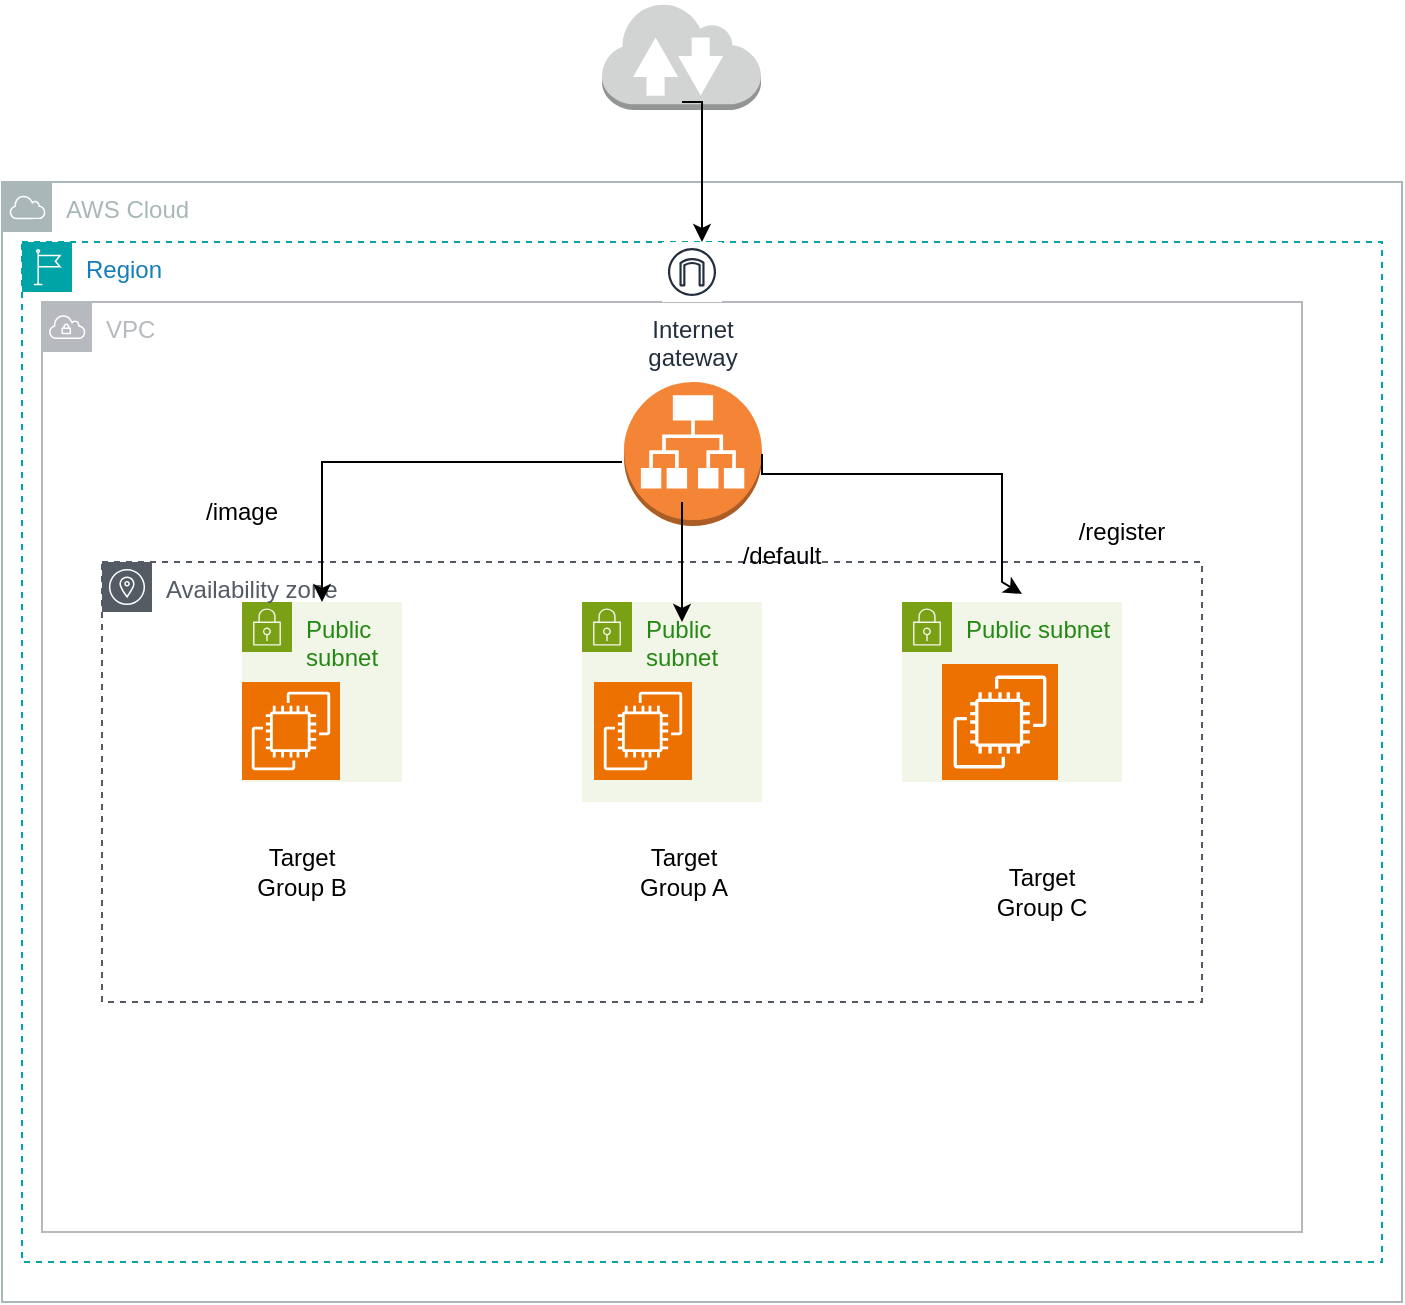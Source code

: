 <mxfile version="27.2.0">
  <diagram name="Page-1" id="JrS7OMd1us_e09A3AtEi">
    <mxGraphModel dx="1025" dy="1586" grid="1" gridSize="10" guides="1" tooltips="1" connect="1" arrows="1" fold="1" page="1" pageScale="1" pageWidth="827" pageHeight="1169" math="0" shadow="0">
      <root>
        <mxCell id="0" />
        <mxCell id="1" parent="0" />
        <mxCell id="SaUjJQl1MqZwvCkhwEu3-2" value="AWS Cloud" style="sketch=0;outlineConnect=0;gradientColor=none;html=1;whiteSpace=wrap;fontSize=12;fontStyle=0;shape=mxgraph.aws4.group;grIcon=mxgraph.aws4.group_aws_cloud;strokeColor=#AAB7B8;fillColor=none;verticalAlign=top;align=left;spacingLeft=30;fontColor=#AAB7B8;dashed=0;" vertex="1" parent="1">
          <mxGeometry x="10" y="-100" width="700" height="560" as="geometry" />
        </mxCell>
        <mxCell id="SaUjJQl1MqZwvCkhwEu3-3" value="VPC" style="sketch=0;outlineConnect=0;gradientColor=none;html=1;whiteSpace=wrap;fontSize=12;fontStyle=0;shape=mxgraph.aws4.group;grIcon=mxgraph.aws4.group_vpc;strokeColor=#B6BABF;fillColor=none;verticalAlign=top;align=left;spacingLeft=30;fontColor=#B6BABF;dashed=0;" vertex="1" parent="1">
          <mxGeometry x="30" y="-40" width="630" height="465" as="geometry" />
        </mxCell>
        <mxCell id="SaUjJQl1MqZwvCkhwEu3-30" value="Region" style="points=[[0,0],[0.25,0],[0.5,0],[0.75,0],[1,0],[1,0.25],[1,0.5],[1,0.75],[1,1],[0.75,1],[0.5,1],[0.25,1],[0,1],[0,0.75],[0,0.5],[0,0.25]];outlineConnect=0;gradientColor=none;html=1;whiteSpace=wrap;fontSize=12;fontStyle=0;container=1;pointerEvents=0;collapsible=0;recursiveResize=0;shape=mxgraph.aws4.group;grIcon=mxgraph.aws4.group_region;strokeColor=#00A4A6;fillColor=none;verticalAlign=top;align=left;spacingLeft=30;fontColor=#147EBA;dashed=1;" vertex="1" parent="1">
          <mxGeometry x="20" y="-70" width="680" height="510" as="geometry" />
        </mxCell>
        <mxCell id="SaUjJQl1MqZwvCkhwEu3-31" value="Internet&#xa;gateway" style="sketch=0;outlineConnect=0;fontColor=#232F3E;gradientColor=none;strokeColor=#232F3E;fillColor=#ffffff;dashed=0;verticalLabelPosition=bottom;verticalAlign=top;align=center;html=1;fontSize=12;fontStyle=0;aspect=fixed;shape=mxgraph.aws4.resourceIcon;resIcon=mxgraph.aws4.internet_gateway;" vertex="1" parent="SaUjJQl1MqZwvCkhwEu3-30">
          <mxGeometry x="320" width="30" height="30" as="geometry" />
        </mxCell>
        <mxCell id="SaUjJQl1MqZwvCkhwEu3-47" value="Public subnet" style="points=[[0,0],[0.25,0],[0.5,0],[0.75,0],[1,0],[1,0.25],[1,0.5],[1,0.75],[1,1],[0.75,1],[0.5,1],[0.25,1],[0,1],[0,0.75],[0,0.5],[0,0.25]];outlineConnect=0;gradientColor=none;html=1;whiteSpace=wrap;fontSize=12;fontStyle=0;container=1;pointerEvents=0;collapsible=0;recursiveResize=0;shape=mxgraph.aws4.group;grIcon=mxgraph.aws4.group_security_group;grStroke=0;strokeColor=#7AA116;fillColor=#F2F6E8;verticalAlign=top;align=left;spacingLeft=30;fontColor=#248814;dashed=0;" vertex="1" parent="SaUjJQl1MqZwvCkhwEu3-30">
          <mxGeometry x="110" y="180" width="80" height="90" as="geometry" />
        </mxCell>
        <mxCell id="SaUjJQl1MqZwvCkhwEu3-48" value="Public subnet" style="points=[[0,0],[0.25,0],[0.5,0],[0.75,0],[1,0],[1,0.25],[1,0.5],[1,0.75],[1,1],[0.75,1],[0.5,1],[0.25,1],[0,1],[0,0.75],[0,0.5],[0,0.25]];outlineConnect=0;gradientColor=none;html=1;whiteSpace=wrap;fontSize=12;fontStyle=0;container=1;pointerEvents=0;collapsible=0;recursiveResize=0;shape=mxgraph.aws4.group;grIcon=mxgraph.aws4.group_security_group;grStroke=0;strokeColor=#7AA116;fillColor=#F2F6E8;verticalAlign=top;align=left;spacingLeft=30;fontColor=#248814;dashed=0;" vertex="1" parent="SaUjJQl1MqZwvCkhwEu3-30">
          <mxGeometry x="280" y="180" width="90" height="100" as="geometry" />
        </mxCell>
        <mxCell id="SaUjJQl1MqZwvCkhwEu3-53" value="" style="sketch=0;points=[[0,0,0],[0.25,0,0],[0.5,0,0],[0.75,0,0],[1,0,0],[0,1,0],[0.25,1,0],[0.5,1,0],[0.75,1,0],[1,1,0],[0,0.25,0],[0,0.5,0],[0,0.75,0],[1,0.25,0],[1,0.5,0],[1,0.75,0]];outlineConnect=0;fontColor=#232F3E;fillColor=#ED7100;strokeColor=#ffffff;dashed=0;verticalLabelPosition=bottom;verticalAlign=top;align=center;html=1;fontSize=12;fontStyle=0;aspect=fixed;shape=mxgraph.aws4.resourceIcon;resIcon=mxgraph.aws4.ec2;" vertex="1" parent="SaUjJQl1MqZwvCkhwEu3-48">
          <mxGeometry x="6" y="40" width="49" height="49" as="geometry" />
        </mxCell>
        <mxCell id="SaUjJQl1MqZwvCkhwEu3-49" value="Public subnet" style="points=[[0,0],[0.25,0],[0.5,0],[0.75,0],[1,0],[1,0.25],[1,0.5],[1,0.75],[1,1],[0.75,1],[0.5,1],[0.25,1],[0,1],[0,0.75],[0,0.5],[0,0.25]];outlineConnect=0;gradientColor=none;html=1;whiteSpace=wrap;fontSize=12;fontStyle=0;container=1;pointerEvents=0;collapsible=0;recursiveResize=0;shape=mxgraph.aws4.group;grIcon=mxgraph.aws4.group_security_group;grStroke=0;strokeColor=#7AA116;fillColor=#F2F6E8;verticalAlign=top;align=left;spacingLeft=30;fontColor=#248814;dashed=0;" vertex="1" parent="SaUjJQl1MqZwvCkhwEu3-30">
          <mxGeometry x="440" y="180" width="110" height="90" as="geometry" />
        </mxCell>
        <mxCell id="SaUjJQl1MqZwvCkhwEu3-54" value="" style="sketch=0;points=[[0,0,0],[0.25,0,0],[0.5,0,0],[0.75,0,0],[1,0,0],[0,1,0],[0.25,1,0],[0.5,1,0],[0.75,1,0],[1,1,0],[0,0.25,0],[0,0.5,0],[0,0.75,0],[1,0.25,0],[1,0.5,0],[1,0.75,0]];outlineConnect=0;fontColor=#232F3E;fillColor=#ED7100;strokeColor=#ffffff;dashed=0;verticalLabelPosition=bottom;verticalAlign=top;align=center;html=1;fontSize=12;fontStyle=0;aspect=fixed;shape=mxgraph.aws4.resourceIcon;resIcon=mxgraph.aws4.ec2;" vertex="1" parent="SaUjJQl1MqZwvCkhwEu3-49">
          <mxGeometry x="20" y="31" width="58" height="58" as="geometry" />
        </mxCell>
        <mxCell id="SaUjJQl1MqZwvCkhwEu3-51" value="" style="sketch=0;points=[[0,0,0],[0.25,0,0],[0.5,0,0],[0.75,0,0],[1,0,0],[0,1,0],[0.25,1,0],[0.5,1,0],[0.75,1,0],[1,1,0],[0,0.25,0],[0,0.5,0],[0,0.75,0],[1,0.25,0],[1,0.5,0],[1,0.75,0]];outlineConnect=0;fontColor=#232F3E;fillColor=#ED7100;strokeColor=#ffffff;dashed=0;verticalLabelPosition=bottom;verticalAlign=top;align=center;html=1;fontSize=12;fontStyle=0;aspect=fixed;shape=mxgraph.aws4.resourceIcon;resIcon=mxgraph.aws4.ec2;" vertex="1" parent="SaUjJQl1MqZwvCkhwEu3-30">
          <mxGeometry x="110" y="220" width="49" height="49" as="geometry" />
        </mxCell>
        <mxCell id="SaUjJQl1MqZwvCkhwEu3-14" value="Availability zone" style="sketch=0;outlineConnect=0;gradientColor=none;html=1;whiteSpace=wrap;fontSize=12;fontStyle=0;shape=mxgraph.aws4.group;grIcon=mxgraph.aws4.group_availability_zone;strokeColor=#545B64;fillColor=none;verticalAlign=top;align=left;spacingLeft=30;fontColor=#545B64;dashed=1;" vertex="1" parent="SaUjJQl1MqZwvCkhwEu3-30">
          <mxGeometry x="40" y="160" width="550" height="220" as="geometry" />
        </mxCell>
        <mxCell id="SaUjJQl1MqZwvCkhwEu3-55" value="" style="outlineConnect=0;dashed=0;verticalLabelPosition=bottom;verticalAlign=top;align=center;html=1;shape=mxgraph.aws3.application_load_balancer;fillColor=#F58536;gradientColor=none;" vertex="1" parent="SaUjJQl1MqZwvCkhwEu3-30">
          <mxGeometry x="301" y="70" width="69" height="72" as="geometry" />
        </mxCell>
        <mxCell id="SaUjJQl1MqZwvCkhwEu3-63" value="" style="endArrow=classic;html=1;rounded=0;" edge="1" parent="SaUjJQl1MqZwvCkhwEu3-30">
          <mxGeometry width="50" height="50" relative="1" as="geometry">
            <mxPoint x="300" y="110" as="sourcePoint" />
            <mxPoint x="150" y="180" as="targetPoint" />
            <Array as="points">
              <mxPoint x="150" y="110" />
              <mxPoint x="150" y="180" />
            </Array>
          </mxGeometry>
        </mxCell>
        <mxCell id="SaUjJQl1MqZwvCkhwEu3-65" value="" style="endArrow=classic;html=1;rounded=0;exitX=1;exitY=0.5;exitDx=0;exitDy=0;exitPerimeter=0;" edge="1" parent="SaUjJQl1MqZwvCkhwEu3-30" source="SaUjJQl1MqZwvCkhwEu3-55">
          <mxGeometry width="50" height="50" relative="1" as="geometry">
            <mxPoint x="394" y="50" as="sourcePoint" />
            <mxPoint x="500" y="176" as="targetPoint" />
            <Array as="points">
              <mxPoint x="370" y="116" />
              <mxPoint x="490" y="116" />
              <mxPoint x="490" y="150" />
              <mxPoint x="490" y="170" />
              <mxPoint x="500" y="176" />
            </Array>
          </mxGeometry>
        </mxCell>
        <mxCell id="SaUjJQl1MqZwvCkhwEu3-69" value="/default" style="text;html=1;align=center;verticalAlign=middle;whiteSpace=wrap;rounded=0;" vertex="1" parent="SaUjJQl1MqZwvCkhwEu3-30">
          <mxGeometry x="350" y="142" width="60" height="30" as="geometry" />
        </mxCell>
        <mxCell id="SaUjJQl1MqZwvCkhwEu3-70" value="/register" style="text;html=1;align=center;verticalAlign=middle;whiteSpace=wrap;rounded=0;" vertex="1" parent="SaUjJQl1MqZwvCkhwEu3-30">
          <mxGeometry x="520" y="130" width="60" height="30" as="geometry" />
        </mxCell>
        <mxCell id="SaUjJQl1MqZwvCkhwEu3-71" value="Target Group B" style="text;html=1;align=center;verticalAlign=middle;whiteSpace=wrap;rounded=0;" vertex="1" parent="SaUjJQl1MqZwvCkhwEu3-30">
          <mxGeometry x="110" y="300" width="60" height="30" as="geometry" />
        </mxCell>
        <mxCell id="SaUjJQl1MqZwvCkhwEu3-72" value="Target Group A" style="text;html=1;align=center;verticalAlign=middle;whiteSpace=wrap;rounded=0;" vertex="1" parent="SaUjJQl1MqZwvCkhwEu3-30">
          <mxGeometry x="301" y="300" width="60" height="30" as="geometry" />
        </mxCell>
        <mxCell id="SaUjJQl1MqZwvCkhwEu3-73" value="Target Group C" style="text;html=1;align=center;verticalAlign=middle;whiteSpace=wrap;rounded=0;" vertex="1" parent="SaUjJQl1MqZwvCkhwEu3-30">
          <mxGeometry x="480" y="310" width="60" height="30" as="geometry" />
        </mxCell>
        <mxCell id="SaUjJQl1MqZwvCkhwEu3-75" value="" style="endArrow=classic;html=1;rounded=0;" edge="1" parent="SaUjJQl1MqZwvCkhwEu3-30">
          <mxGeometry width="50" height="50" relative="1" as="geometry">
            <mxPoint x="330" y="130" as="sourcePoint" />
            <mxPoint x="330" y="190" as="targetPoint" />
            <Array as="points">
              <mxPoint x="330" y="140" />
            </Array>
          </mxGeometry>
        </mxCell>
        <mxCell id="SaUjJQl1MqZwvCkhwEu3-56" value="" style="outlineConnect=0;dashed=0;verticalLabelPosition=bottom;verticalAlign=top;align=center;html=1;shape=mxgraph.aws3.internet_2;fillColor=#D2D3D3;gradientColor=none;" vertex="1" parent="1">
          <mxGeometry x="310" y="-190" width="79.5" height="54" as="geometry" />
        </mxCell>
        <mxCell id="SaUjJQl1MqZwvCkhwEu3-67" value="" style="endArrow=classic;html=1;rounded=0;" edge="1" parent="1" target="SaUjJQl1MqZwvCkhwEu3-30">
          <mxGeometry width="50" height="50" relative="1" as="geometry">
            <mxPoint x="350" y="-140" as="sourcePoint" />
            <mxPoint x="440" y="-150" as="targetPoint" />
            <Array as="points">
              <mxPoint x="360" y="-140" />
            </Array>
          </mxGeometry>
        </mxCell>
        <mxCell id="SaUjJQl1MqZwvCkhwEu3-68" value="/image" style="text;strokeColor=none;align=center;fillColor=none;html=1;verticalAlign=middle;whiteSpace=wrap;rounded=0;" vertex="1" parent="1">
          <mxGeometry x="100" y="50" width="60" height="30" as="geometry" />
        </mxCell>
      </root>
    </mxGraphModel>
  </diagram>
</mxfile>
